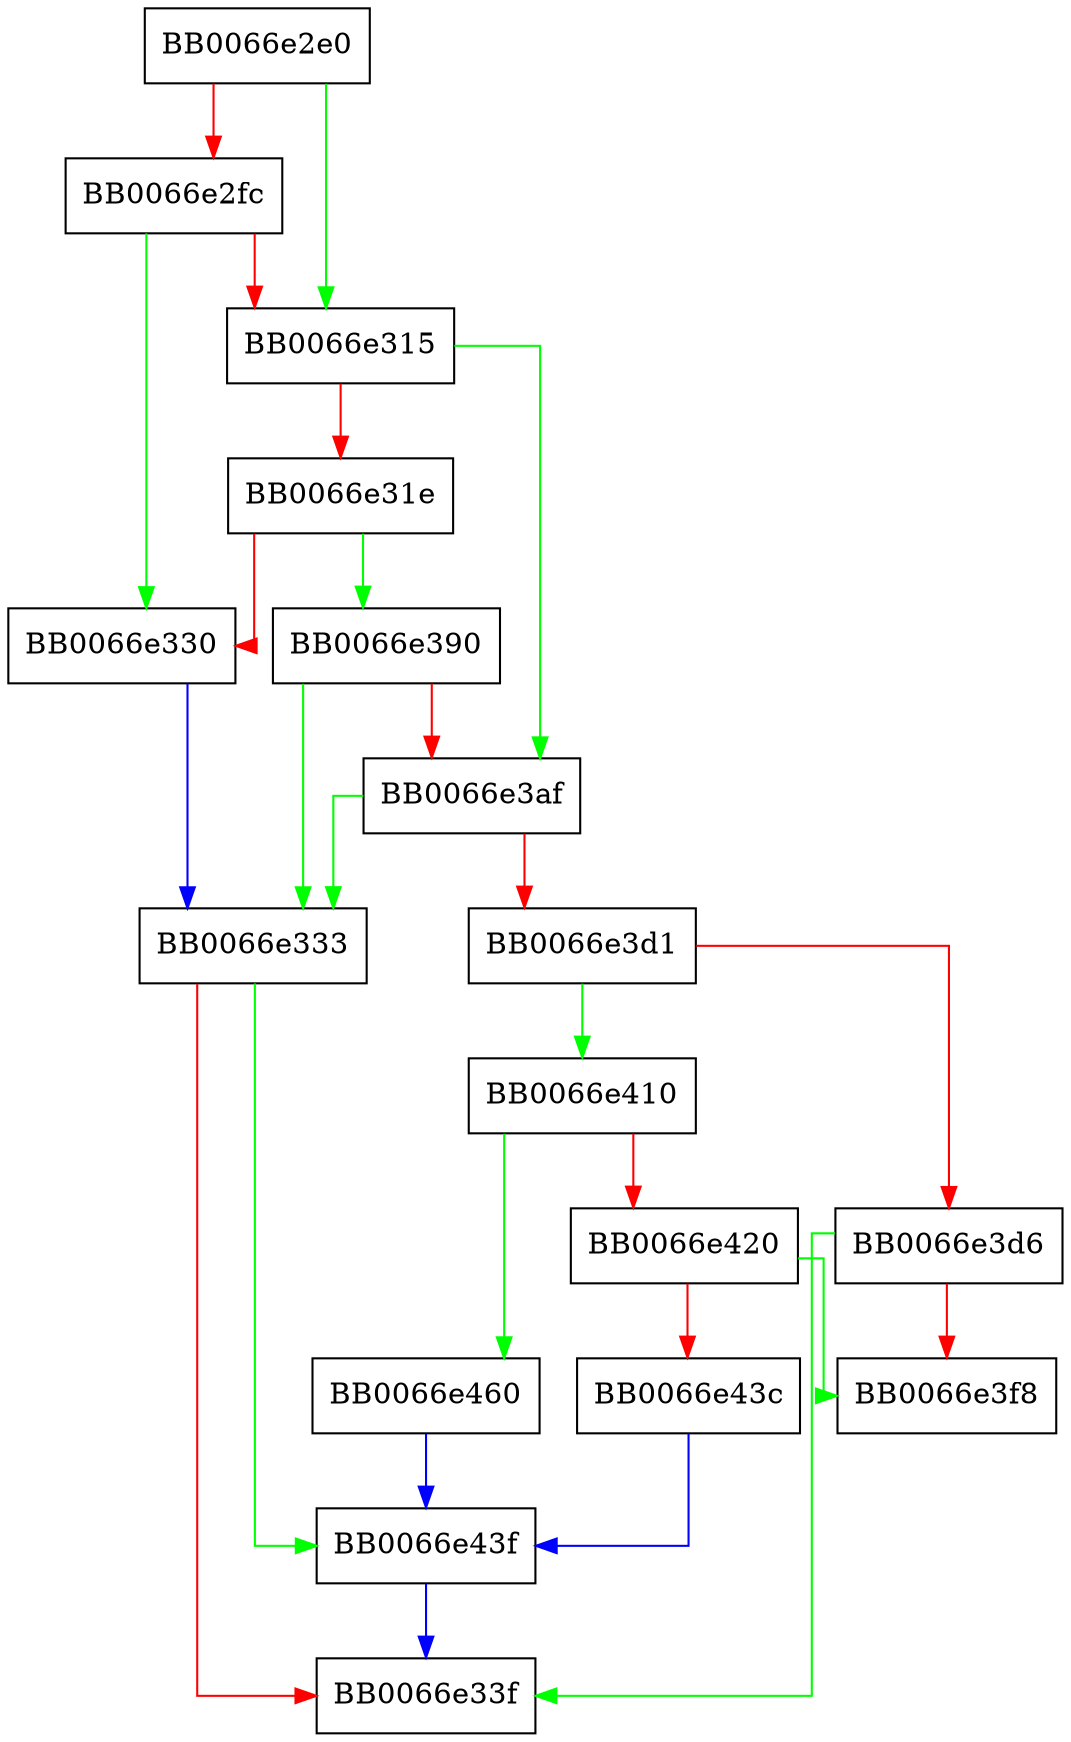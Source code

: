 digraph x509v3_add_len_value {
  node [shape="box"];
  graph [splines=ortho];
  BB0066e2e0 -> BB0066e315 [color="green"];
  BB0066e2e0 -> BB0066e2fc [color="red"];
  BB0066e2fc -> BB0066e330 [color="green"];
  BB0066e2fc -> BB0066e315 [color="red"];
  BB0066e315 -> BB0066e3af [color="green"];
  BB0066e315 -> BB0066e31e [color="red"];
  BB0066e31e -> BB0066e390 [color="green"];
  BB0066e31e -> BB0066e330 [color="red"];
  BB0066e330 -> BB0066e333 [color="blue"];
  BB0066e333 -> BB0066e43f [color="green"];
  BB0066e333 -> BB0066e33f [color="red"];
  BB0066e390 -> BB0066e333 [color="green"];
  BB0066e390 -> BB0066e3af [color="red"];
  BB0066e3af -> BB0066e333 [color="green"];
  BB0066e3af -> BB0066e3d1 [color="red"];
  BB0066e3d1 -> BB0066e410 [color="green"];
  BB0066e3d1 -> BB0066e3d6 [color="red"];
  BB0066e3d6 -> BB0066e33f [color="green"];
  BB0066e3d6 -> BB0066e3f8 [color="red"];
  BB0066e410 -> BB0066e460 [color="green"];
  BB0066e410 -> BB0066e420 [color="red"];
  BB0066e420 -> BB0066e3f8 [color="green"];
  BB0066e420 -> BB0066e43c [color="red"];
  BB0066e43c -> BB0066e43f [color="blue"];
  BB0066e43f -> BB0066e33f [color="blue"];
  BB0066e460 -> BB0066e43f [color="blue"];
}